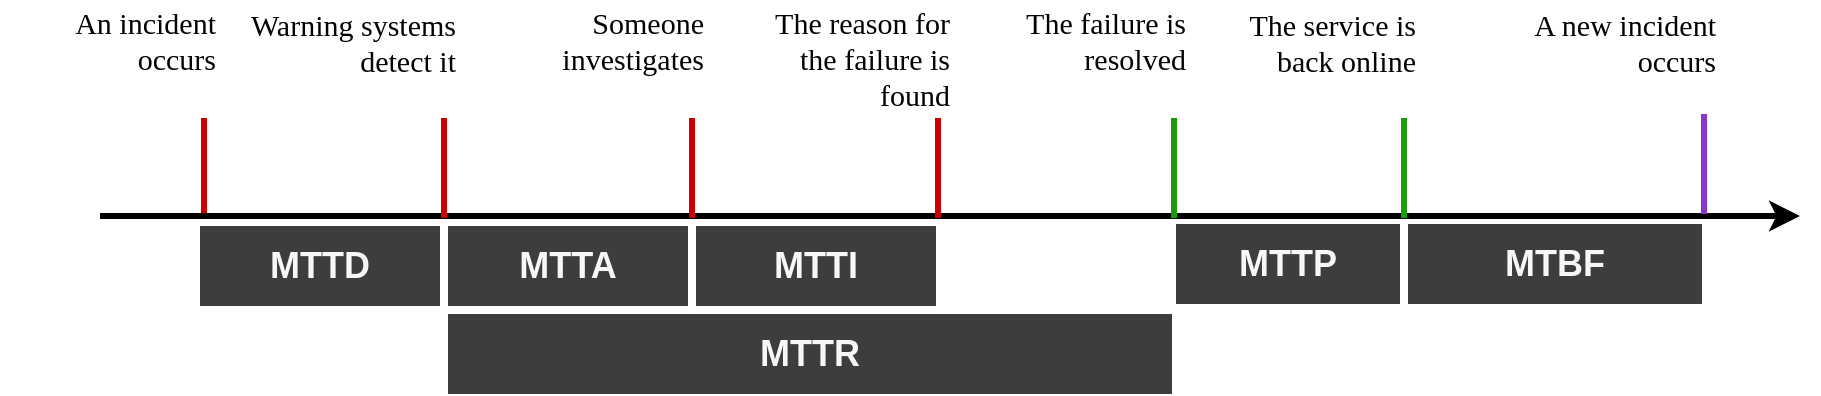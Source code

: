 <mxfile version="20.8.10" type="device"><diagram name="Page-1" id="XUKuo8A0o4uYpL5WwE7W"><mxGraphModel dx="1036" dy="654" grid="1" gridSize="10" guides="1" tooltips="1" connect="1" arrows="1" fold="1" page="1" pageScale="1" pageWidth="827" pageHeight="1169" math="0" shadow="0"><root><mxCell id="0"/><mxCell id="1" parent="0"/><mxCell id="bm5xCgWoEEX4z7TLtaqD-9" value="" style="endArrow=none;html=1;rounded=0;strokeWidth=3;fontSize=18;fontColor=#F7F7F7;strokeColor=#CC0000;" parent="1" edge="1"><mxGeometry width="50" height="50" relative="1" as="geometry"><mxPoint x="162" y="231" as="sourcePoint"/><mxPoint x="162" y="281" as="targetPoint"/></mxGeometry></mxCell><mxCell id="bm5xCgWoEEX4z7TLtaqD-8" value="" style="endArrow=classic;html=1;rounded=0;fontSize=18;fontColor=#F7F7F7;strokeWidth=3;endFill=1;" parent="1" edge="1"><mxGeometry width="50" height="50" relative="1" as="geometry"><mxPoint x="110" y="280" as="sourcePoint"/><mxPoint x="960" y="280" as="targetPoint"/></mxGeometry></mxCell><mxCell id="bm5xCgWoEEX4z7TLtaqD-10" value="&lt;font color=&quot;#030303&quot;&gt;An incident occurs&lt;/font&gt;" style="text;html=1;strokeColor=none;fillColor=none;align=right;verticalAlign=middle;whiteSpace=wrap;rounded=0;fontSize=15;fontColor=#F7F7F7;fontFamily=Tahoma;" parent="1" vertex="1"><mxGeometry x="60" y="172" width="110" height="40" as="geometry"/></mxCell><mxCell id="bm5xCgWoEEX4z7TLtaqD-11" value="" style="endArrow=none;html=1;rounded=0;strokeWidth=3;fontSize=18;fontColor=#F7F7F7;strokeColor=#CC0000;" parent="1" edge="1"><mxGeometry width="50" height="50" relative="1" as="geometry"><mxPoint x="282" y="231" as="sourcePoint"/><mxPoint x="282" y="281" as="targetPoint"/></mxGeometry></mxCell><mxCell id="bm5xCgWoEEX4z7TLtaqD-12" value="&lt;font color=&quot;#030303&quot;&gt;Warning systems detect it&lt;/font&gt;" style="text;html=1;strokeColor=none;fillColor=none;align=right;verticalAlign=middle;whiteSpace=wrap;rounded=0;fontSize=15;fontColor=#F7F7F7;fontFamily=Tahoma;" parent="1" vertex="1"><mxGeometry x="170" y="173" width="120" height="40" as="geometry"/></mxCell><mxCell id="bm5xCgWoEEX4z7TLtaqD-13" value="" style="endArrow=none;html=1;rounded=0;strokeWidth=3;fontSize=18;fontColor=#F7F7F7;strokeColor=#CC0000;" parent="1" edge="1"><mxGeometry width="50" height="50" relative="1" as="geometry"><mxPoint x="406" y="231" as="sourcePoint"/><mxPoint x="406" y="281" as="targetPoint"/></mxGeometry></mxCell><mxCell id="bm5xCgWoEEX4z7TLtaqD-14" value="&lt;font color=&quot;#030303&quot;&gt;Someone investigates&lt;/font&gt;" style="text;html=1;strokeColor=none;fillColor=none;align=right;verticalAlign=middle;whiteSpace=wrap;rounded=0;fontSize=15;fontColor=#F7F7F7;fontFamily=Tahoma;" parent="1" vertex="1"><mxGeometry x="304" y="172" width="110" height="40" as="geometry"/></mxCell><mxCell id="bm5xCgWoEEX4z7TLtaqD-15" value="" style="endArrow=none;html=1;rounded=0;strokeWidth=3;fontSize=18;fontColor=#F7F7F7;strokeColor=#CC0000;" parent="1" edge="1"><mxGeometry width="50" height="50" relative="1" as="geometry"><mxPoint x="529" y="231" as="sourcePoint"/><mxPoint x="529" y="281" as="targetPoint"/></mxGeometry></mxCell><mxCell id="bm5xCgWoEEX4z7TLtaqD-16" value="&lt;font color=&quot;#030303&quot;&gt;The reason for the failure is found&lt;/font&gt;" style="text;html=1;strokeColor=none;fillColor=none;align=right;verticalAlign=middle;whiteSpace=wrap;rounded=0;fontSize=15;fontColor=#F7F7F7;fontFamily=Tahoma;" parent="1" vertex="1"><mxGeometry x="427" y="181" width="110" height="40" as="geometry"/></mxCell><mxCell id="bm5xCgWoEEX4z7TLtaqD-17" value="" style="endArrow=none;html=1;rounded=0;strokeWidth=3;fontSize=18;fontColor=#F7F7F7;strokeColor=#1B9C0C;" parent="1" edge="1"><mxGeometry width="50" height="50" relative="1" as="geometry"><mxPoint x="647" y="231" as="sourcePoint"/><mxPoint x="647" y="281" as="targetPoint"/></mxGeometry></mxCell><mxCell id="bm5xCgWoEEX4z7TLtaqD-18" value="&lt;font color=&quot;#030303&quot;&gt;The failure is resolved&lt;/font&gt;" style="text;html=1;strokeColor=none;fillColor=none;align=right;verticalAlign=middle;whiteSpace=wrap;rounded=0;fontSize=15;fontColor=#F7F7F7;fontFamily=Tahoma;" parent="1" vertex="1"><mxGeometry x="545" y="172" width="110" height="40" as="geometry"/></mxCell><mxCell id="bm5xCgWoEEX4z7TLtaqD-19" value="" style="endArrow=none;html=1;rounded=0;strokeWidth=3;fontSize=18;fontColor=#F7F7F7;strokeColor=#1B9C0C;" parent="1" edge="1"><mxGeometry width="50" height="50" relative="1" as="geometry"><mxPoint x="762" y="231" as="sourcePoint"/><mxPoint x="762" y="281" as="targetPoint"/></mxGeometry></mxCell><mxCell id="bm5xCgWoEEX4z7TLtaqD-20" value="&lt;font color=&quot;#030303&quot;&gt;The service is back online&lt;/font&gt;" style="text;html=1;strokeColor=none;fillColor=none;align=right;verticalAlign=middle;whiteSpace=wrap;rounded=0;fontSize=15;fontColor=#F7F7F7;fontFamily=Tahoma;" parent="1" vertex="1"><mxGeometry x="660" y="173" width="110" height="40" as="geometry"/></mxCell><mxCell id="bm5xCgWoEEX4z7TLtaqD-1" value="&lt;font style=&quot;font-size: 18px;&quot;&gt;&lt;b&gt;MTTD&lt;/b&gt;&lt;/font&gt;" style="rounded=0;whiteSpace=wrap;html=1;strokeColor=none;fillColor=#3D3D3D;fontColor=#F7F7F7;" parent="1" vertex="1"><mxGeometry x="160" y="285" width="120" height="40" as="geometry"/></mxCell><mxCell id="bm5xCgWoEEX4z7TLtaqD-2" value="&lt;font style=&quot;font-size: 18px;&quot;&gt;&lt;b&gt;MTTA&lt;/b&gt;&lt;/font&gt;" style="rounded=0;whiteSpace=wrap;html=1;strokeColor=none;fillColor=#3D3D3D;fontColor=#F7F7F7;" parent="1" vertex="1"><mxGeometry x="284" y="285" width="120" height="40" as="geometry"/></mxCell><mxCell id="bm5xCgWoEEX4z7TLtaqD-3" value="&lt;font style=&quot;font-size: 18px;&quot;&gt;&lt;b&gt;MTTR&lt;/b&gt;&lt;/font&gt;" style="rounded=0;whiteSpace=wrap;html=1;strokeColor=none;fillColor=#3D3D3D;fontColor=#F7F7F7;" parent="1" vertex="1"><mxGeometry x="284" y="329" width="362" height="40" as="geometry"/></mxCell><mxCell id="bm5xCgWoEEX4z7TLtaqD-5" value="&lt;font style=&quot;font-size: 18px;&quot;&gt;&lt;b&gt;MTBF&lt;/b&gt;&lt;/font&gt;" style="rounded=0;whiteSpace=wrap;html=1;strokeColor=none;fillColor=#3D3D3D;fontColor=#F7F7F7;" parent="1" vertex="1"><mxGeometry x="764" y="284" width="147" height="40" as="geometry"/></mxCell><mxCell id="bm5xCgWoEEX4z7TLtaqD-6" value="&lt;font style=&quot;font-size: 18px;&quot;&gt;&lt;b&gt;MTTI&lt;/b&gt;&lt;/font&gt;" style="rounded=0;whiteSpace=wrap;html=1;strokeColor=none;fillColor=#3D3D3D;fontColor=#F7F7F7;" parent="1" vertex="1"><mxGeometry x="408" y="285" width="120" height="40" as="geometry"/></mxCell><mxCell id="bm5xCgWoEEX4z7TLtaqD-4" value="&lt;font style=&quot;font-size: 18px;&quot;&gt;&lt;b&gt;MTTP&lt;/b&gt;&lt;/font&gt;" style="rounded=0;whiteSpace=wrap;html=1;strokeColor=none;fillColor=#3D3D3D;fontColor=#F7F7F7;" parent="1" vertex="1"><mxGeometry x="648" y="284" width="112" height="40" as="geometry"/></mxCell><mxCell id="bm5xCgWoEEX4z7TLtaqD-21" value="" style="endArrow=none;html=1;rounded=0;strokeWidth=3;fontSize=18;fontColor=#F7F7F7;strokeColor=#8737CC;" parent="1" edge="1"><mxGeometry width="50" height="50" relative="1" as="geometry"><mxPoint x="912" y="229" as="sourcePoint"/><mxPoint x="912" y="279" as="targetPoint"/></mxGeometry></mxCell><mxCell id="bm5xCgWoEEX4z7TLtaqD-22" value="&lt;font color=&quot;#030303&quot;&gt;A new incident occurs&lt;/font&gt;" style="text;html=1;strokeColor=none;fillColor=none;align=right;verticalAlign=middle;whiteSpace=wrap;rounded=0;fontSize=15;fontColor=#F7F7F7;fontFamily=Tahoma;" parent="1" vertex="1"><mxGeometry x="790" y="173" width="130" height="40" as="geometry"/></mxCell></root></mxGraphModel></diagram></mxfile>
